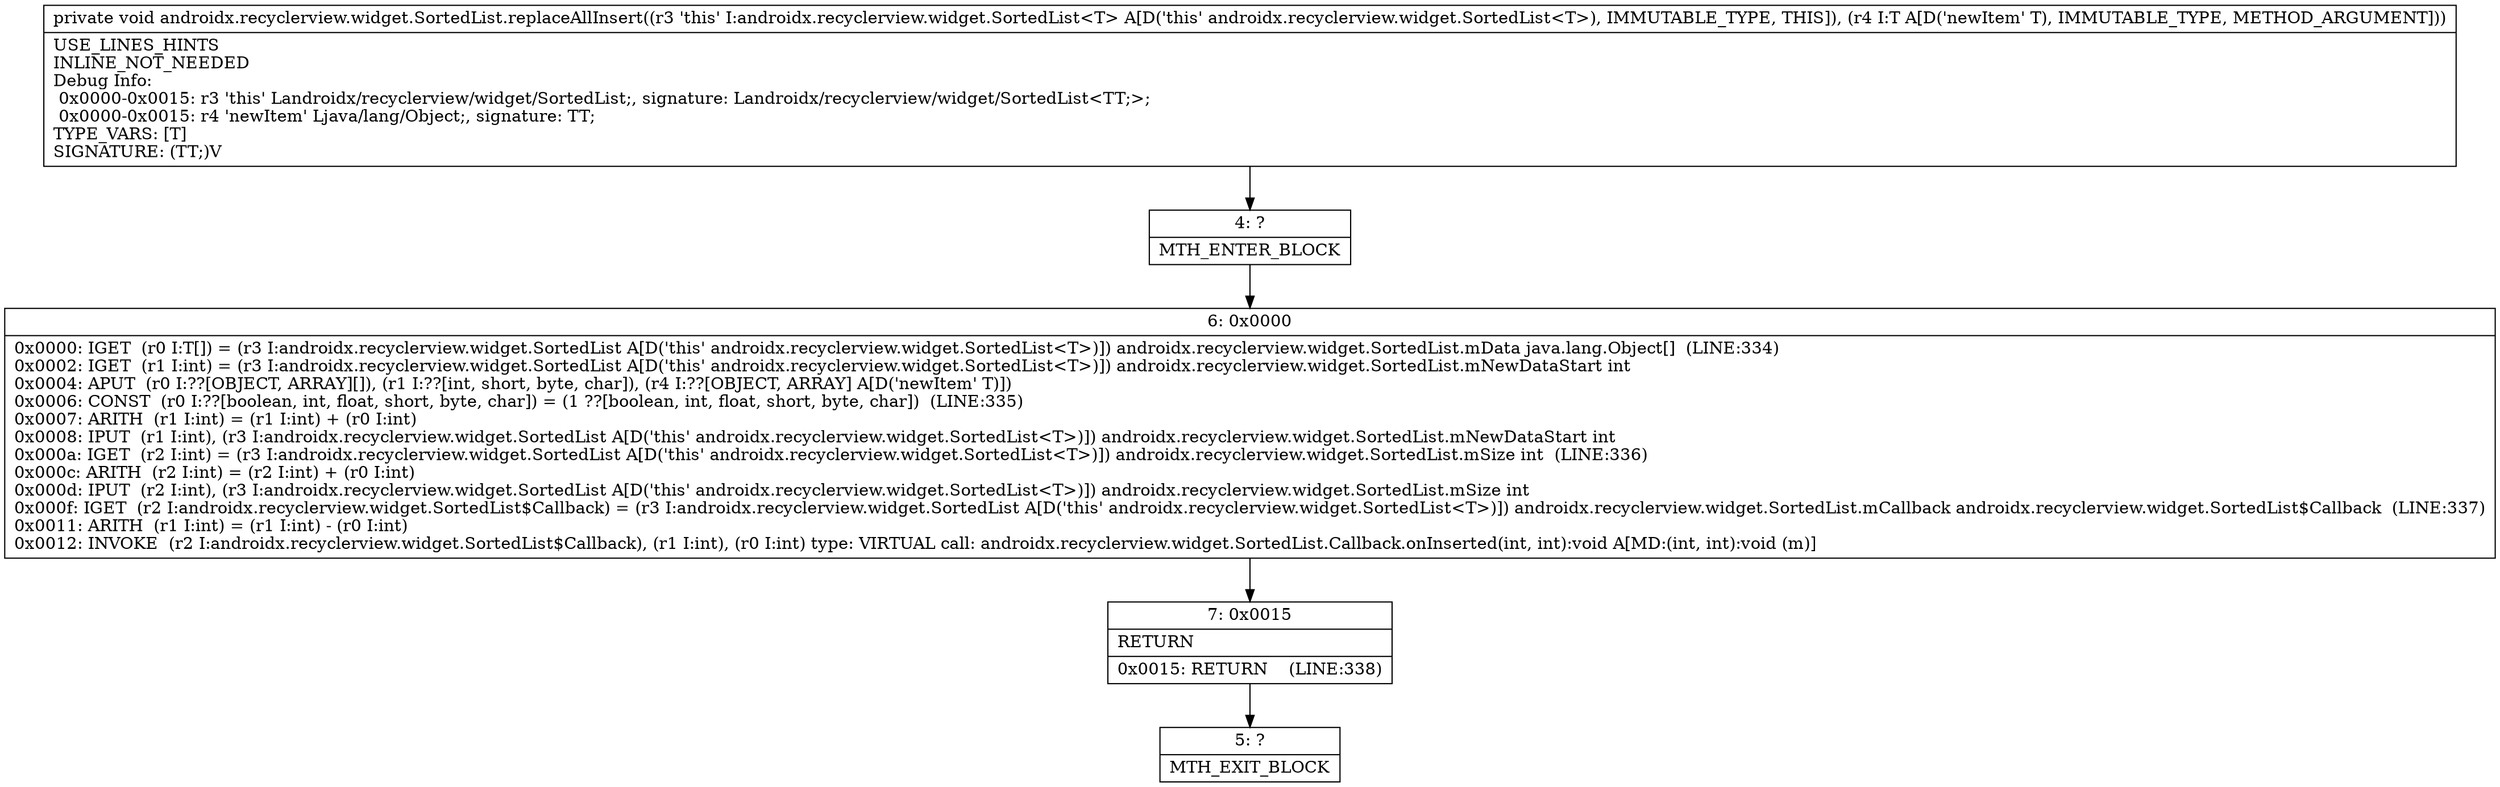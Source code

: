 digraph "CFG forandroidx.recyclerview.widget.SortedList.replaceAllInsert(Ljava\/lang\/Object;)V" {
Node_4 [shape=record,label="{4\:\ ?|MTH_ENTER_BLOCK\l}"];
Node_6 [shape=record,label="{6\:\ 0x0000|0x0000: IGET  (r0 I:T[]) = (r3 I:androidx.recyclerview.widget.SortedList A[D('this' androidx.recyclerview.widget.SortedList\<T\>)]) androidx.recyclerview.widget.SortedList.mData java.lang.Object[]  (LINE:334)\l0x0002: IGET  (r1 I:int) = (r3 I:androidx.recyclerview.widget.SortedList A[D('this' androidx.recyclerview.widget.SortedList\<T\>)]) androidx.recyclerview.widget.SortedList.mNewDataStart int \l0x0004: APUT  (r0 I:??[OBJECT, ARRAY][]), (r1 I:??[int, short, byte, char]), (r4 I:??[OBJECT, ARRAY] A[D('newItem' T)]) \l0x0006: CONST  (r0 I:??[boolean, int, float, short, byte, char]) = (1 ??[boolean, int, float, short, byte, char])  (LINE:335)\l0x0007: ARITH  (r1 I:int) = (r1 I:int) + (r0 I:int) \l0x0008: IPUT  (r1 I:int), (r3 I:androidx.recyclerview.widget.SortedList A[D('this' androidx.recyclerview.widget.SortedList\<T\>)]) androidx.recyclerview.widget.SortedList.mNewDataStart int \l0x000a: IGET  (r2 I:int) = (r3 I:androidx.recyclerview.widget.SortedList A[D('this' androidx.recyclerview.widget.SortedList\<T\>)]) androidx.recyclerview.widget.SortedList.mSize int  (LINE:336)\l0x000c: ARITH  (r2 I:int) = (r2 I:int) + (r0 I:int) \l0x000d: IPUT  (r2 I:int), (r3 I:androidx.recyclerview.widget.SortedList A[D('this' androidx.recyclerview.widget.SortedList\<T\>)]) androidx.recyclerview.widget.SortedList.mSize int \l0x000f: IGET  (r2 I:androidx.recyclerview.widget.SortedList$Callback) = (r3 I:androidx.recyclerview.widget.SortedList A[D('this' androidx.recyclerview.widget.SortedList\<T\>)]) androidx.recyclerview.widget.SortedList.mCallback androidx.recyclerview.widget.SortedList$Callback  (LINE:337)\l0x0011: ARITH  (r1 I:int) = (r1 I:int) \- (r0 I:int) \l0x0012: INVOKE  (r2 I:androidx.recyclerview.widget.SortedList$Callback), (r1 I:int), (r0 I:int) type: VIRTUAL call: androidx.recyclerview.widget.SortedList.Callback.onInserted(int, int):void A[MD:(int, int):void (m)]\l}"];
Node_7 [shape=record,label="{7\:\ 0x0015|RETURN\l|0x0015: RETURN    (LINE:338)\l}"];
Node_5 [shape=record,label="{5\:\ ?|MTH_EXIT_BLOCK\l}"];
MethodNode[shape=record,label="{private void androidx.recyclerview.widget.SortedList.replaceAllInsert((r3 'this' I:androidx.recyclerview.widget.SortedList\<T\> A[D('this' androidx.recyclerview.widget.SortedList\<T\>), IMMUTABLE_TYPE, THIS]), (r4 I:T A[D('newItem' T), IMMUTABLE_TYPE, METHOD_ARGUMENT]))  | USE_LINES_HINTS\lINLINE_NOT_NEEDED\lDebug Info:\l  0x0000\-0x0015: r3 'this' Landroidx\/recyclerview\/widget\/SortedList;, signature: Landroidx\/recyclerview\/widget\/SortedList\<TT;\>;\l  0x0000\-0x0015: r4 'newItem' Ljava\/lang\/Object;, signature: TT;\lTYPE_VARS: [T]\lSIGNATURE: (TT;)V\l}"];
MethodNode -> Node_4;Node_4 -> Node_6;
Node_6 -> Node_7;
Node_7 -> Node_5;
}

